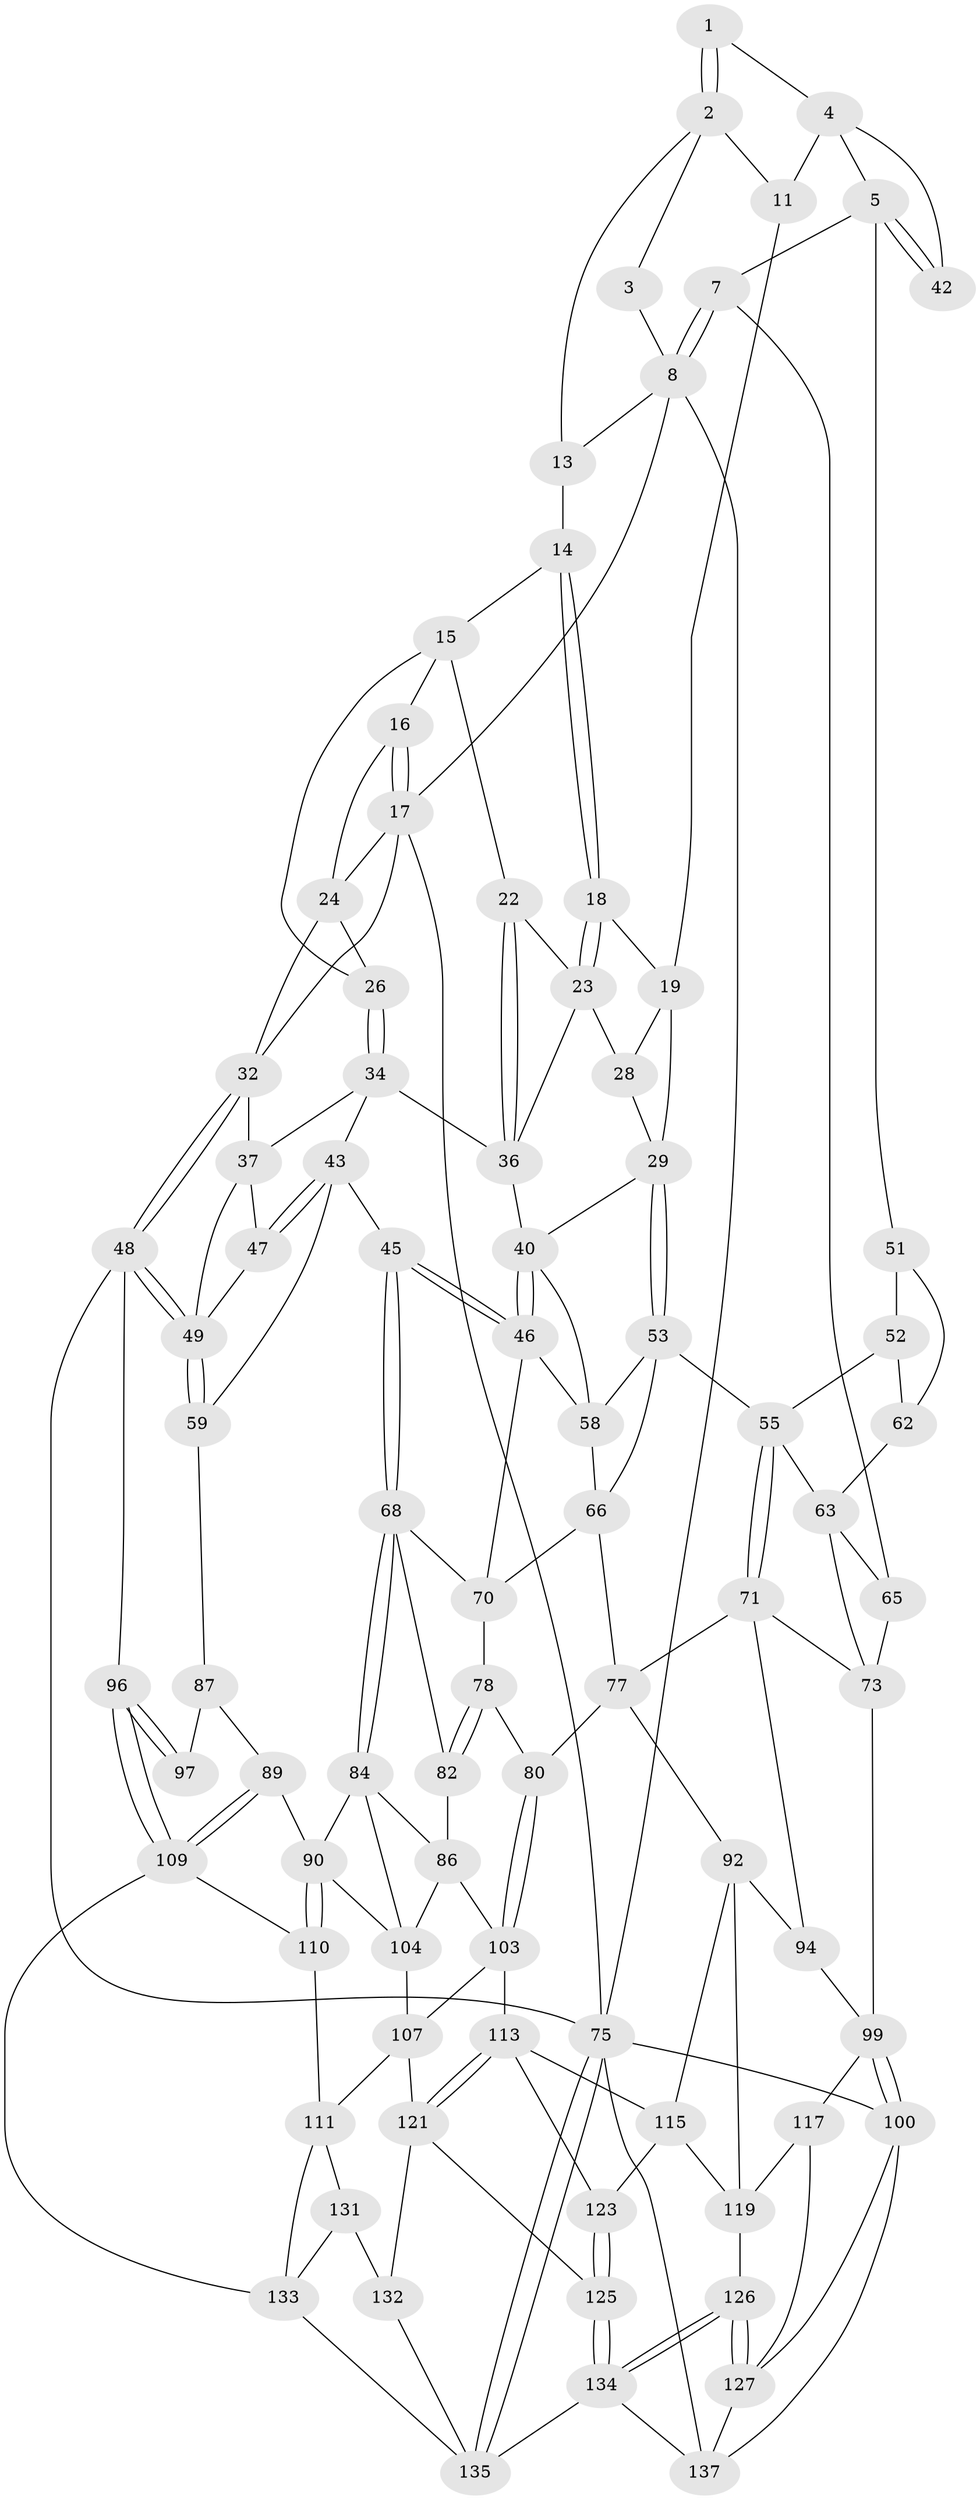 // original degree distribution, {3: 0.028169014084507043, 5: 0.4507042253521127, 4: 0.2535211267605634, 6: 0.2676056338028169}
// Generated by graph-tools (version 1.1) at 2025/42/03/06/25 10:42:34]
// undirected, 84 vertices, 182 edges
graph export_dot {
graph [start="1"]
  node [color=gray90,style=filled];
  1 [pos="+0.10080942984196446+0.08895745193686896"];
  2 [pos="+0.18462697509770876+0.0709898256513223",super="+10"];
  3 [pos="+0.06270104109909867+0"];
  4 [pos="+0.09707233405332574+0.09912743836849758",super="+12"];
  5 [pos="+0.004643303179556475+0.19251788666059472",super="+6"];
  7 [pos="+0+0.2270229854346984"];
  8 [pos="+0+0",super="+9"];
  11 [pos="+0.2692570346893043+0.1830495003131294"];
  13 [pos="+0.4125022221277406+0"];
  14 [pos="+0.5734772864730009+0"];
  15 [pos="+0.694686011916484+0",super="+21"];
  16 [pos="+0.8155526654817836+0"];
  17 [pos="+1+0",super="+31"];
  18 [pos="+0.5252987359713214+0.041465198477124404"];
  19 [pos="+0.5062701377614985+0.08778778451569076",super="+20"];
  22 [pos="+0.7343492423739129+0.1434526588522351"];
  23 [pos="+0.581760229421152+0.18697942583720206",super="+27"];
  24 [pos="+0.9461135968880852+0.15808104425867628",super="+25"];
  26 [pos="+0.9207616558560419+0.1768505013014037"];
  28 [pos="+0.49571845651762086+0.1747306402833563"];
  29 [pos="+0.30621486161330586+0.22827590355856314",super="+30"];
  32 [pos="+1+0.2290737868004058",super="+33"];
  34 [pos="+0.8694592156744508+0.20028981837656154",super="+35"];
  36 [pos="+0.7445924297231222+0.17487505019424315",super="+39"];
  37 [pos="+0.9494049410685322+0.2880233904592403",super="+38"];
  40 [pos="+0.5535201958403917+0.3310784950349447",super="+41"];
  42 [pos="+0.25904607344432257+0.18608901339532258"];
  43 [pos="+0.7692608220360946+0.43164986601963723",super="+44"];
  45 [pos="+0.7523285198634003+0.4480691030153621"];
  46 [pos="+0.561752711554402+0.3446232353840203",super="+60"];
  47 [pos="+0.8803154446830502+0.3361842147311006"];
  48 [pos="+1+0.5153782560812474",super="+76"];
  49 [pos="+1+0.513014031932522",super="+50"];
  51 [pos="+0+0.2662790455456041"];
  52 [pos="+0.1500134388889717+0.2903763353946699",super="+57"];
  53 [pos="+0.3213642956619182+0.31496123389939845",super="+54"];
  55 [pos="+0.19588125245077667+0.44514594441291416",super="+56"];
  58 [pos="+0.4202124973536379+0.3469510498045479",super="+61"];
  59 [pos="+0.9735205619684555+0.5047659805335314"];
  62 [pos="+0+0.27670656036162605"];
  63 [pos="+0.08005882526789719+0.43721162179141393",super="+64"];
  65 [pos="+0+0.3772316550976735"];
  66 [pos="+0.4309059883001404+0.4948706184389923",super="+67"];
  68 [pos="+0.7328082196913074+0.4904118099514877",super="+69"];
  70 [pos="+0.5301543575200965+0.46992343820526095",super="+74"];
  71 [pos="+0.19709922750781916+0.4618407547011916",super="+72"];
  73 [pos="+0.07809374697324704+0.5808210970287386",super="+98"];
  75 [pos="+1+1",super="+101"];
  77 [pos="+0.3308550591186936+0.5461707215620449",super="+81"];
  78 [pos="+0.4729279562683881+0.521928792525735",super="+79"];
  80 [pos="+0.431649740025764+0.6623017630497782"];
  82 [pos="+0.5502542891361081+0.5667089433005021",super="+83"];
  84 [pos="+0.7314102240989698+0.6060975198368606",super="+85"];
  86 [pos="+0.5524405248787577+0.6418763374824245",super="+102"];
  87 [pos="+0.9147860950266989+0.5828947079286267",super="+88"];
  89 [pos="+0.7668582002898806+0.6589908789246913"];
  90 [pos="+0.7614753456163585+0.6573253130851614",super="+91"];
  92 [pos="+0.3166081789063109+0.6712380120197227",super="+93"];
  94 [pos="+0.19837794844250153+0.6708291337306881",super="+95"];
  96 [pos="+0.9446298422834051+0.7343369946336933"];
  97 [pos="+0.884089854176566+0.6915109781420025"];
  99 [pos="+0+0.7920810776567869",super="+105"];
  100 [pos="+0+0.8546132077459372",super="+129"];
  103 [pos="+0.48875057495498997+0.6958599246311706",super="+108"];
  104 [pos="+0.6118575804910182+0.6999445957128158",super="+106"];
  107 [pos="+0.6187698004358579+0.7505385662649965",super="+112"];
  109 [pos="+0.8810664556058629+0.8475778017305755",super="+116"];
  110 [pos="+0.731038305906746+0.7596596273487561"];
  111 [pos="+0.6997577626617968+0.7925674375602028",super="+130"];
  113 [pos="+0.4873536281269845+0.7366481760132483",super="+114"];
  115 [pos="+0.3726884506715612+0.7686575236108484",super="+122"];
  117 [pos="+0.05513322578197467+0.7790533710417751",super="+118"];
  119 [pos="+0.2394907267550708+0.7913992866917681",super="+120"];
  121 [pos="+0.5342038314594714+0.8565774438605248",super="+124"];
  123 [pos="+0.3840688002990164+0.8810651990203044"];
  125 [pos="+0.4094434524178715+0.9347965277964416"];
  126 [pos="+0.17376354891332754+0.8778110636825013"];
  127 [pos="+0.16601690356757604+0.8776523489370315",super="+128"];
  131 [pos="+0.6319052133009098+0.9286900385936256",super="+140"];
  132 [pos="+0.6309661175808632+0.929329361200921",super="+141"];
  133 [pos="+0.8786699617050474+0.9273045892322412",super="+136"];
  134 [pos="+0.3393591574429927+1",super="+139"];
  135 [pos="+1+1",super="+142"];
  137 [pos="+0.10820029095452738+0.9106975065794536",super="+138"];
  1 -- 2;
  1 -- 2;
  1 -- 4;
  2 -- 3;
  2 -- 11;
  2 -- 13;
  3 -- 8;
  4 -- 5;
  4 -- 42;
  4 -- 11;
  5 -- 42;
  5 -- 42;
  5 -- 51;
  5 -- 7;
  7 -- 8;
  7 -- 8;
  7 -- 65;
  8 -- 17;
  8 -- 75;
  8 -- 13;
  11 -- 19;
  13 -- 14;
  14 -- 15;
  14 -- 18;
  14 -- 18;
  15 -- 16;
  15 -- 26;
  15 -- 22;
  16 -- 17;
  16 -- 17;
  16 -- 24;
  17 -- 75;
  17 -- 24;
  17 -- 32;
  18 -- 19;
  18 -- 23;
  18 -- 23;
  19 -- 28;
  19 -- 29;
  22 -- 23;
  22 -- 36;
  22 -- 36;
  23 -- 28;
  23 -- 36;
  24 -- 26;
  24 -- 32;
  26 -- 34;
  26 -- 34;
  28 -- 29;
  29 -- 53;
  29 -- 53;
  29 -- 40;
  32 -- 48;
  32 -- 48;
  32 -- 37;
  34 -- 43;
  34 -- 36;
  34 -- 37;
  36 -- 40;
  37 -- 49;
  37 -- 47;
  40 -- 46;
  40 -- 46;
  40 -- 58;
  43 -- 47;
  43 -- 47;
  43 -- 59;
  43 -- 45;
  45 -- 46;
  45 -- 46;
  45 -- 68;
  45 -- 68;
  46 -- 70;
  46 -- 58;
  47 -- 49;
  48 -- 49;
  48 -- 49;
  48 -- 75;
  48 -- 96;
  49 -- 59;
  49 -- 59;
  51 -- 52;
  51 -- 62;
  52 -- 62;
  52 -- 55;
  53 -- 58;
  53 -- 66;
  53 -- 55;
  55 -- 71;
  55 -- 71;
  55 -- 63;
  58 -- 66;
  59 -- 87;
  62 -- 63;
  63 -- 65;
  63 -- 73;
  65 -- 73;
  66 -- 77;
  66 -- 70;
  68 -- 84;
  68 -- 84;
  68 -- 82;
  68 -- 70;
  70 -- 78;
  71 -- 77;
  71 -- 73;
  71 -- 94;
  73 -- 99;
  75 -- 135;
  75 -- 135;
  75 -- 100;
  75 -- 137;
  77 -- 80;
  77 -- 92;
  78 -- 82 [weight=2];
  78 -- 82;
  78 -- 80;
  80 -- 103;
  80 -- 103;
  82 -- 86;
  84 -- 104;
  84 -- 86;
  84 -- 90;
  86 -- 104;
  86 -- 103;
  87 -- 97 [weight=2];
  87 -- 89;
  89 -- 90;
  89 -- 109;
  89 -- 109;
  90 -- 110;
  90 -- 110;
  90 -- 104;
  92 -- 115;
  92 -- 94;
  92 -- 119;
  94 -- 99;
  96 -- 97;
  96 -- 97;
  96 -- 109;
  96 -- 109;
  99 -- 100;
  99 -- 100;
  99 -- 117;
  100 -- 137;
  100 -- 127;
  103 -- 113;
  103 -- 107;
  104 -- 107;
  107 -- 121;
  107 -- 111;
  109 -- 110;
  109 -- 133;
  110 -- 111;
  111 -- 131;
  111 -- 133;
  113 -- 121;
  113 -- 121;
  113 -- 115;
  113 -- 123;
  115 -- 123;
  115 -- 119;
  117 -- 127;
  117 -- 119;
  119 -- 126;
  121 -- 132;
  121 -- 125;
  123 -- 125;
  123 -- 125;
  125 -- 134;
  125 -- 134;
  126 -- 127;
  126 -- 127;
  126 -- 134;
  126 -- 134;
  127 -- 137;
  131 -- 132 [weight=2];
  131 -- 133;
  132 -- 135;
  133 -- 135;
  134 -- 135;
  134 -- 137;
}
